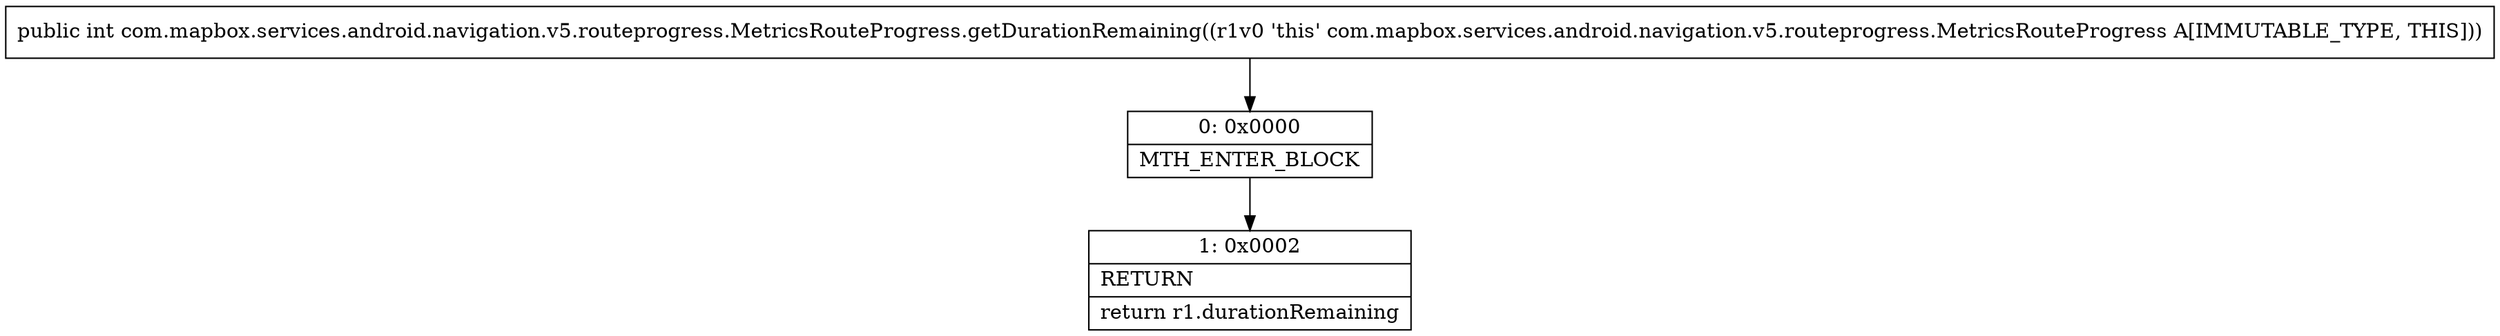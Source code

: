 digraph "CFG forcom.mapbox.services.android.navigation.v5.routeprogress.MetricsRouteProgress.getDurationRemaining()I" {
Node_0 [shape=record,label="{0\:\ 0x0000|MTH_ENTER_BLOCK\l}"];
Node_1 [shape=record,label="{1\:\ 0x0002|RETURN\l|return r1.durationRemaining\l}"];
MethodNode[shape=record,label="{public int com.mapbox.services.android.navigation.v5.routeprogress.MetricsRouteProgress.getDurationRemaining((r1v0 'this' com.mapbox.services.android.navigation.v5.routeprogress.MetricsRouteProgress A[IMMUTABLE_TYPE, THIS])) }"];
MethodNode -> Node_0;
Node_0 -> Node_1;
}

